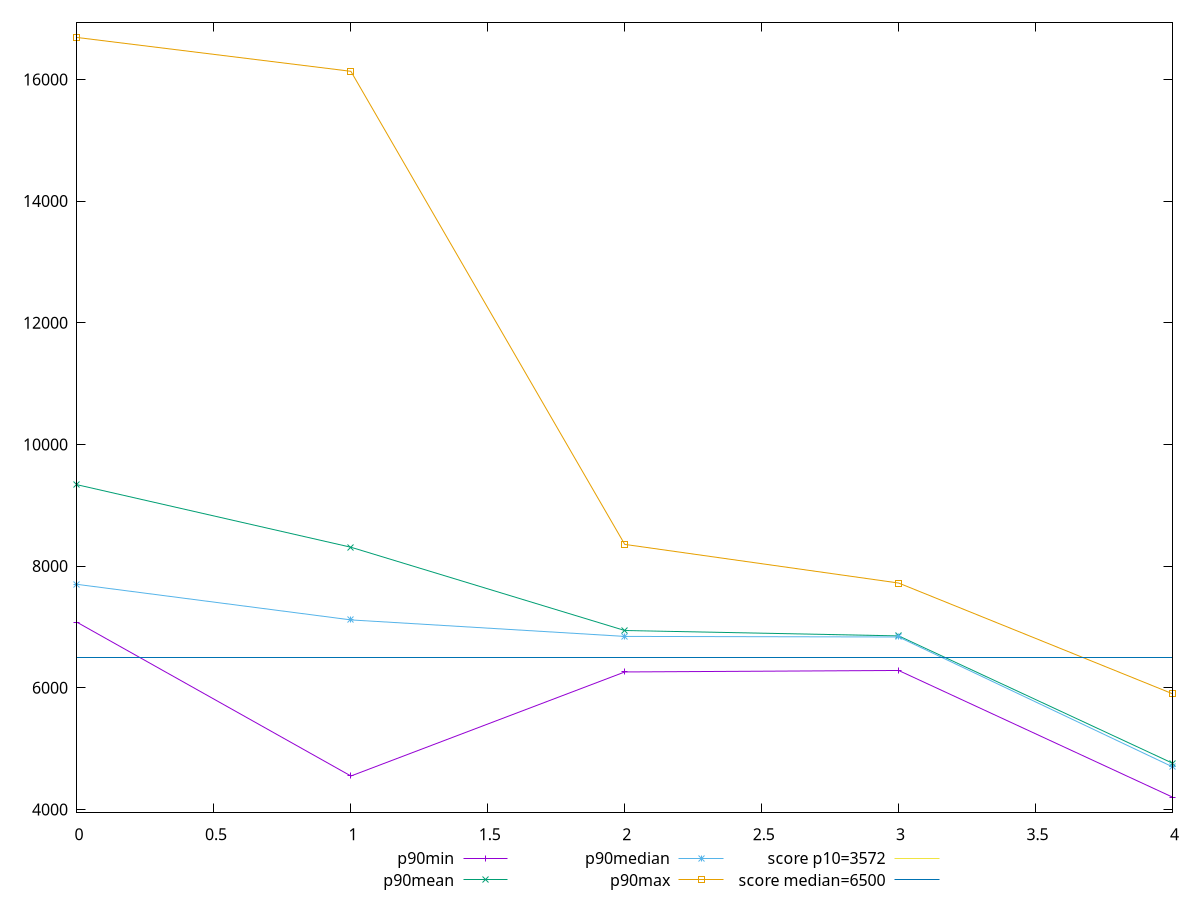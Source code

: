 reset

$p90Min <<EOF
0 7076.314000000001
1 4549.354
2 6259.773499999998
3 6284.134
4 4201.67
EOF

$p90Mean <<EOF
0 9337.572617021278
1 8309.889255319147
2 6940.903555319149
3 6852.335076595741
4 4759.427977659576
EOF

$p90Median <<EOF
0 7699.638500000001
1 7115.155000000001
2 6844.005999999999
3 6834.413999999999
4 4699.8904999999995
EOF

$p90Max <<EOF
0 16689.451999999997
1 16133.494000000002
2 8356.341
3 7721.289999999999
4 5901.1810000000005
EOF

set key outside below
set xrange [0:4]
set yrange [3951.91436:16939.207639999997]
set trange [3951.91436:16939.207639999997]
set terminal svg size 640, 560 enhanced background rgb 'white'
set output "report_00015_2021-02-09T16-11-33.973Z/first-cpu-idle/progression/value.svg"

plot $p90Min title "p90min" with linespoints, \
     $p90Mean title "p90mean" with linespoints, \
     $p90Median title "p90median" with linespoints, \
     $p90Max title "p90max" with linespoints, \
     3572 title "score p10=3572", \
     6500 title "score median=6500"

reset
